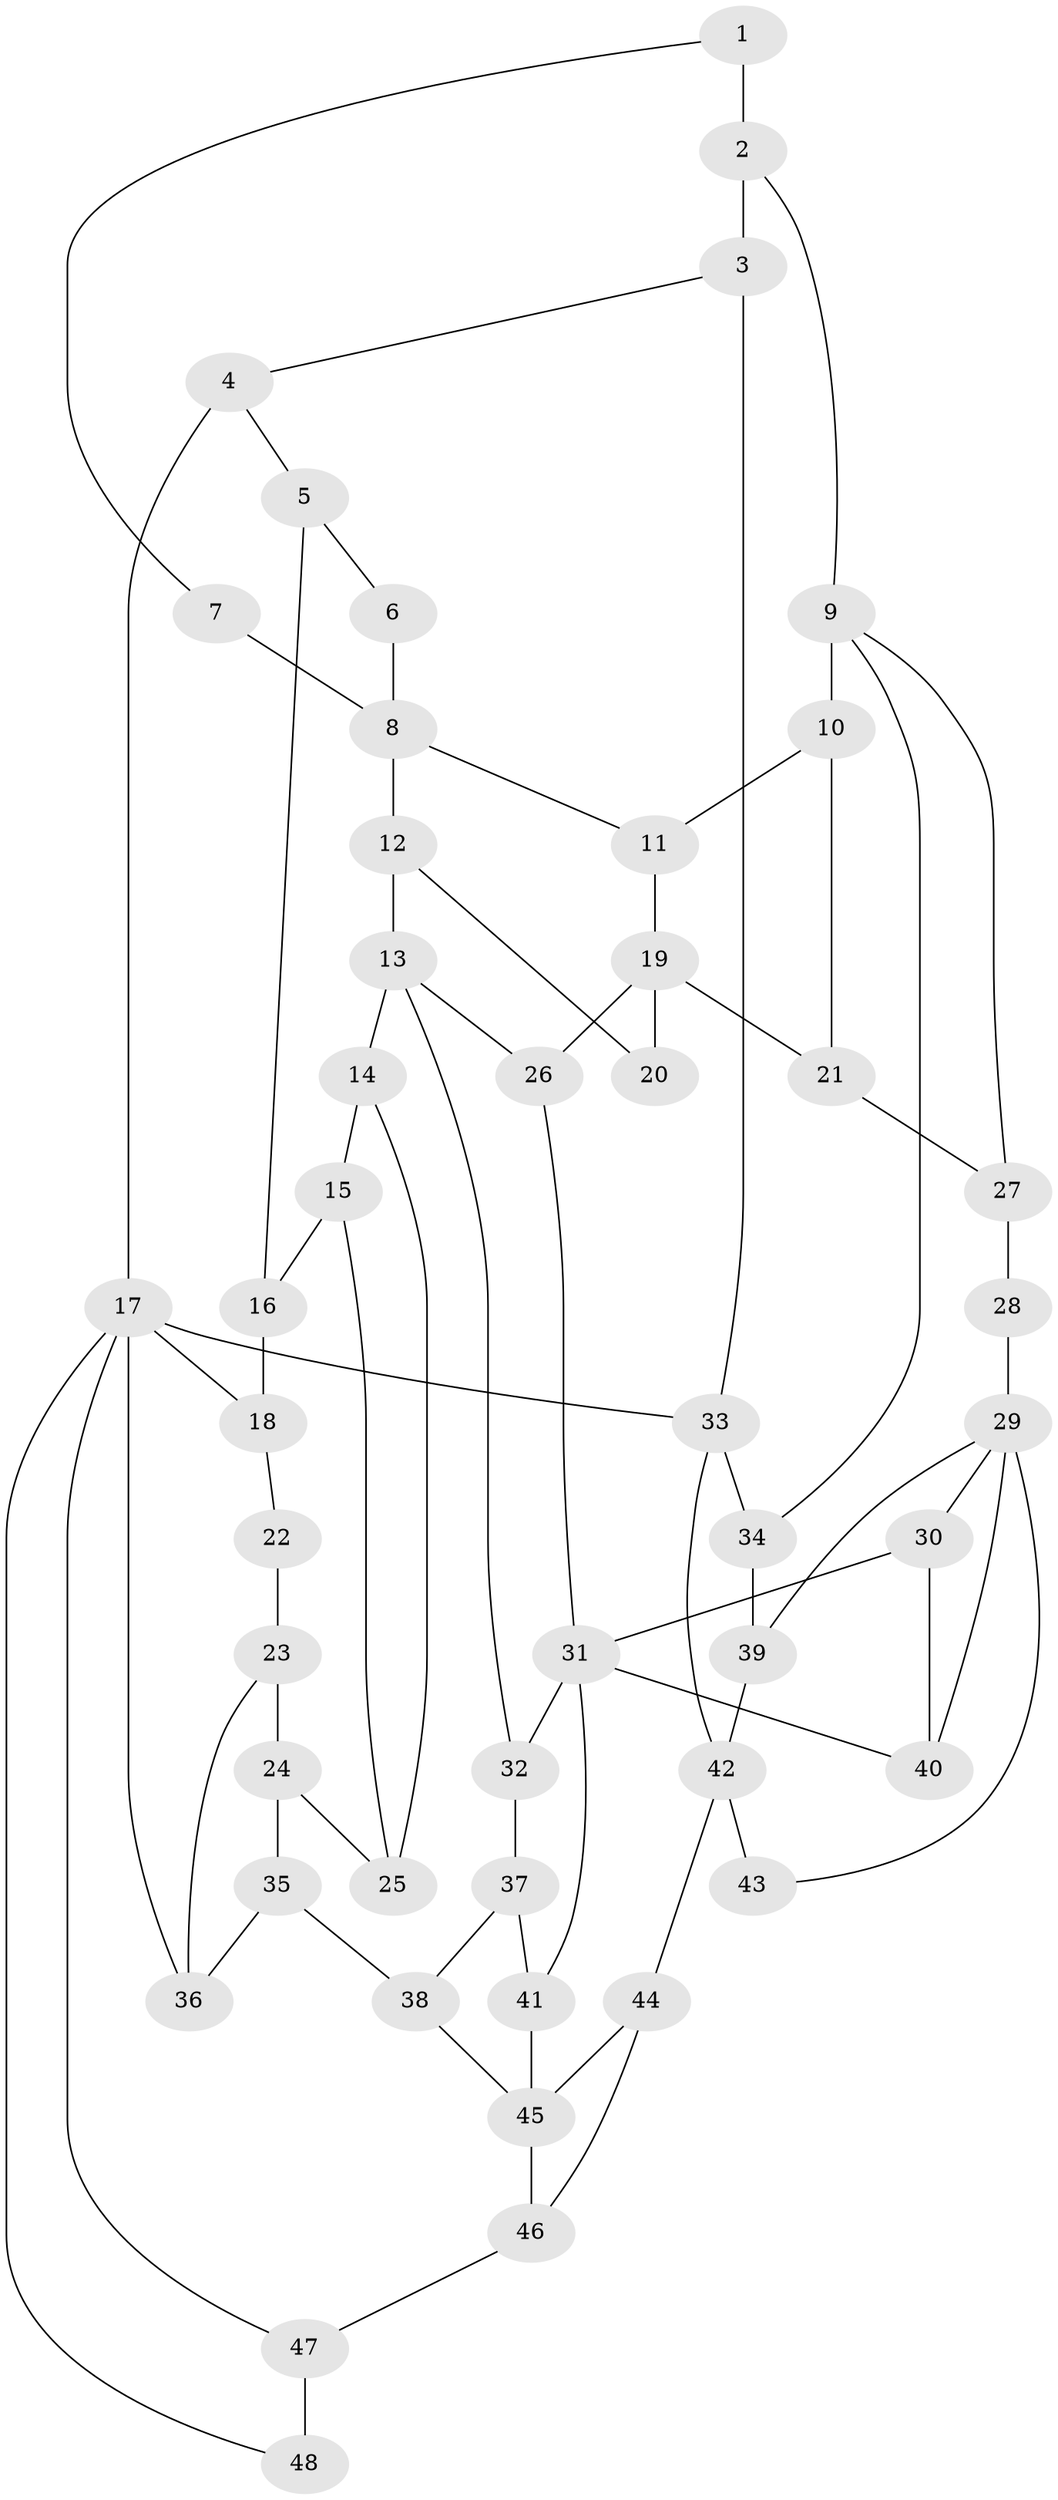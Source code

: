 // original degree distribution, {3: 0.020833333333333332, 4: 0.2604166666666667, 6: 0.23958333333333334, 5: 0.4791666666666667}
// Generated by graph-tools (version 1.1) at 2025/54/03/04/25 22:54:45]
// undirected, 48 vertices, 75 edges
graph export_dot {
  node [color=gray90,style=filled];
  1;
  2;
  3;
  4;
  5;
  6;
  7;
  8;
  9;
  10;
  11;
  12;
  13;
  14;
  15;
  16;
  17;
  18;
  19;
  20;
  21;
  22;
  23;
  24;
  25;
  26;
  27;
  28;
  29;
  30;
  31;
  32;
  33;
  34;
  35;
  36;
  37;
  38;
  39;
  40;
  41;
  42;
  43;
  44;
  45;
  46;
  47;
  48;
  1 -- 2 [weight=2.0];
  1 -- 7 [weight=1.0];
  2 -- 3 [weight=2.0];
  2 -- 9 [weight=2.0];
  3 -- 4 [weight=1.0];
  3 -- 33 [weight=1.0];
  4 -- 5 [weight=1.0];
  4 -- 17 [weight=2.0];
  5 -- 6 [weight=1.0];
  5 -- 16 [weight=1.0];
  6 -- 8 [weight=2.0];
  7 -- 8 [weight=2.0];
  8 -- 11 [weight=1.0];
  8 -- 12 [weight=1.0];
  9 -- 10 [weight=1.0];
  9 -- 27 [weight=1.0];
  9 -- 34 [weight=1.0];
  10 -- 11 [weight=1.0];
  10 -- 21 [weight=1.0];
  11 -- 19 [weight=1.0];
  12 -- 13 [weight=1.0];
  12 -- 20 [weight=1.0];
  13 -- 14 [weight=2.0];
  13 -- 26 [weight=1.0];
  13 -- 32 [weight=1.0];
  14 -- 15 [weight=2.0];
  14 -- 25 [weight=2.0];
  15 -- 16 [weight=1.0];
  15 -- 25 [weight=1.0];
  16 -- 18 [weight=1.0];
  17 -- 18 [weight=1.0];
  17 -- 33 [weight=1.0];
  17 -- 36 [weight=1.0];
  17 -- 47 [weight=1.0];
  17 -- 48 [weight=1.0];
  18 -- 22 [weight=1.0];
  19 -- 20 [weight=2.0];
  19 -- 21 [weight=1.0];
  19 -- 26 [weight=2.0];
  21 -- 27 [weight=1.0];
  22 -- 23 [weight=2.0];
  23 -- 24 [weight=3.0];
  23 -- 36 [weight=1.0];
  24 -- 25 [weight=2.0];
  24 -- 35 [weight=1.0];
  26 -- 31 [weight=2.0];
  27 -- 28 [weight=1.0];
  28 -- 29 [weight=2.0];
  29 -- 30 [weight=1.0];
  29 -- 39 [weight=1.0];
  29 -- 40 [weight=1.0];
  29 -- 43 [weight=1.0];
  30 -- 31 [weight=1.0];
  30 -- 40 [weight=1.0];
  31 -- 32 [weight=1.0];
  31 -- 40 [weight=1.0];
  31 -- 41 [weight=1.0];
  32 -- 37 [weight=1.0];
  33 -- 34 [weight=1.0];
  33 -- 42 [weight=1.0];
  34 -- 39 [weight=1.0];
  35 -- 36 [weight=1.0];
  35 -- 38 [weight=1.0];
  37 -- 38 [weight=1.0];
  37 -- 41 [weight=1.0];
  38 -- 45 [weight=1.0];
  39 -- 42 [weight=1.0];
  41 -- 45 [weight=1.0];
  42 -- 43 [weight=2.0];
  42 -- 44 [weight=2.0];
  44 -- 45 [weight=1.0];
  44 -- 46 [weight=2.0];
  45 -- 46 [weight=2.0];
  46 -- 47 [weight=2.0];
  47 -- 48 [weight=2.0];
}
